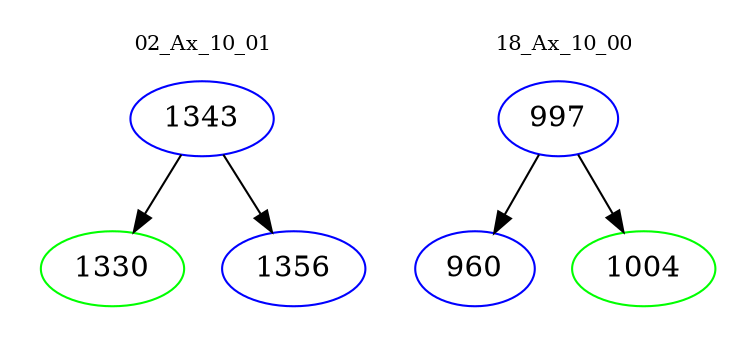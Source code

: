 digraph{
subgraph cluster_0 {
color = white
label = "02_Ax_10_01";
fontsize=10;
T0_1343 [label="1343", color="blue"]
T0_1343 -> T0_1330 [color="black"]
T0_1330 [label="1330", color="green"]
T0_1343 -> T0_1356 [color="black"]
T0_1356 [label="1356", color="blue"]
}
subgraph cluster_1 {
color = white
label = "18_Ax_10_00";
fontsize=10;
T1_997 [label="997", color="blue"]
T1_997 -> T1_960 [color="black"]
T1_960 [label="960", color="blue"]
T1_997 -> T1_1004 [color="black"]
T1_1004 [label="1004", color="green"]
}
}
